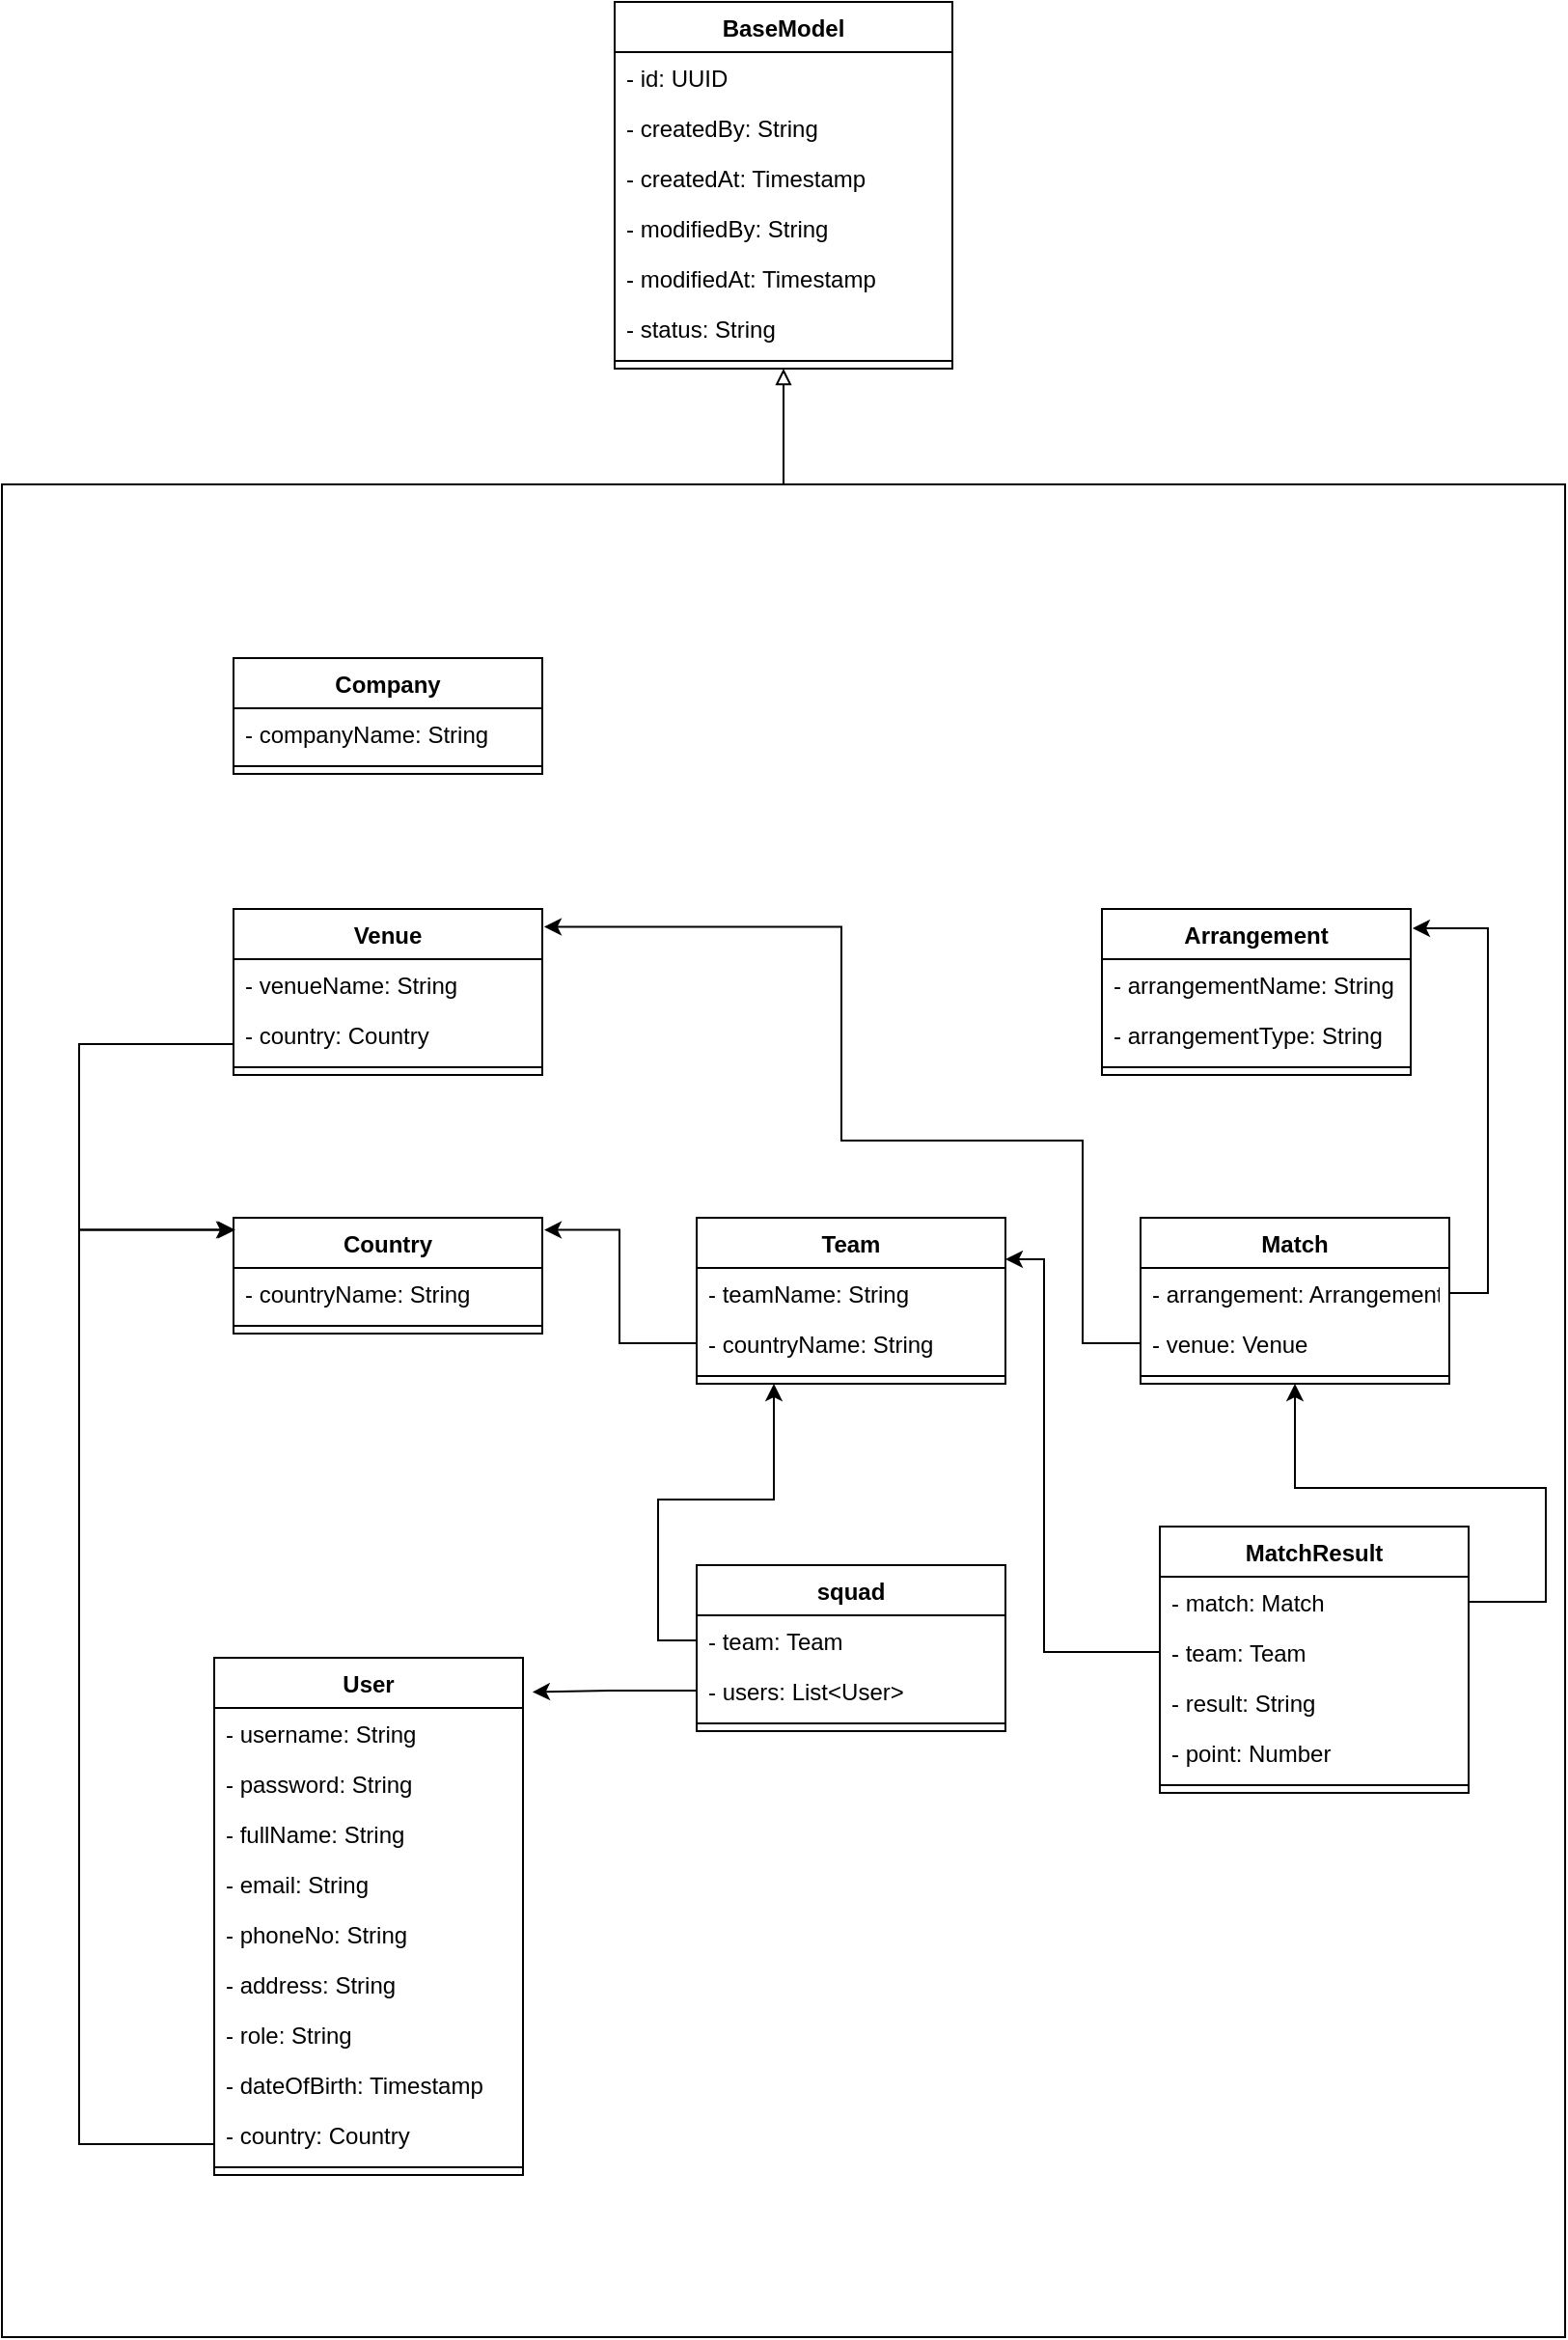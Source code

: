 <mxfile version="14.9.6" type="device"><diagram id="pavRY5Ff5AZdBSmc_nE6" name="Page-1"><mxGraphModel dx="338" dy="1601" grid="1" gridSize="10" guides="1" tooltips="1" connect="1" arrows="1" fold="1" page="1" pageScale="1" pageWidth="850" pageHeight="1100" math="0" shadow="0"><root><mxCell id="0"/><mxCell id="1" parent="0"/><mxCell id="Xf4mA_3UjRFJncI_C_CG-4" style="edgeStyle=orthogonalEdgeStyle;rounded=0;orthogonalLoop=1;jettySize=auto;html=1;endArrow=block;endFill=0;" edge="1" parent="1" source="Xf4mA_3UjRFJncI_C_CG-3" target="aH9YZH36lYJqa6SZUZgS-5"><mxGeometry relative="1" as="geometry"/></mxCell><mxCell id="Xf4mA_3UjRFJncI_C_CG-3" value="" style="rounded=0;whiteSpace=wrap;html=1;" vertex="1" parent="1"><mxGeometry x="40" y="20" width="810" height="960" as="geometry"/></mxCell><mxCell id="aH9YZH36lYJqa6SZUZgS-1" value="Company" style="swimlane;fontStyle=1;align=center;verticalAlign=top;childLayout=stackLayout;horizontal=1;startSize=26;horizontalStack=0;resizeParent=1;resizeParentMax=0;resizeLast=0;collapsible=1;marginBottom=0;" parent="1" vertex="1"><mxGeometry x="160" y="110" width="160" height="60" as="geometry"/></mxCell><mxCell id="aH9YZH36lYJqa6SZUZgS-2" value="- companyName: String" style="text;strokeColor=none;fillColor=none;align=left;verticalAlign=top;spacingLeft=4;spacingRight=4;overflow=hidden;rotatable=0;points=[[0,0.5],[1,0.5]];portConstraint=eastwest;" parent="aH9YZH36lYJqa6SZUZgS-1" vertex="1"><mxGeometry y="26" width="160" height="26" as="geometry"/></mxCell><mxCell id="aH9YZH36lYJqa6SZUZgS-3" value="" style="line;strokeWidth=1;fillColor=none;align=left;verticalAlign=middle;spacingTop=-1;spacingLeft=3;spacingRight=3;rotatable=0;labelPosition=right;points=[];portConstraint=eastwest;" parent="aH9YZH36lYJqa6SZUZgS-1" vertex="1"><mxGeometry y="52" width="160" height="8" as="geometry"/></mxCell><mxCell id="aH9YZH36lYJqa6SZUZgS-5" value="BaseModel" style="swimlane;fontStyle=1;align=center;verticalAlign=top;childLayout=stackLayout;horizontal=1;startSize=26;horizontalStack=0;resizeParent=1;resizeParentMax=0;resizeLast=0;collapsible=1;marginBottom=0;" parent="1" vertex="1"><mxGeometry x="357.5" y="-230" width="175" height="190" as="geometry"/></mxCell><mxCell id="aH9YZH36lYJqa6SZUZgS-6" value="- id: UUID" style="text;strokeColor=none;fillColor=none;align=left;verticalAlign=top;spacingLeft=4;spacingRight=4;overflow=hidden;rotatable=0;points=[[0,0.5],[1,0.5]];portConstraint=eastwest;" parent="aH9YZH36lYJqa6SZUZgS-5" vertex="1"><mxGeometry y="26" width="175" height="26" as="geometry"/></mxCell><mxCell id="aH9YZH36lYJqa6SZUZgS-8" value="- createdBy: String" style="text;strokeColor=none;fillColor=none;align=left;verticalAlign=top;spacingLeft=4;spacingRight=4;overflow=hidden;rotatable=0;points=[[0,0.5],[1,0.5]];portConstraint=eastwest;" parent="aH9YZH36lYJqa6SZUZgS-5" vertex="1"><mxGeometry y="52" width="175" height="26" as="geometry"/></mxCell><mxCell id="aH9YZH36lYJqa6SZUZgS-12" value="- createdAt: Timestamp" style="text;strokeColor=none;fillColor=none;align=left;verticalAlign=top;spacingLeft=4;spacingRight=4;overflow=hidden;rotatable=0;points=[[0,0.5],[1,0.5]];portConstraint=eastwest;" parent="aH9YZH36lYJqa6SZUZgS-5" vertex="1"><mxGeometry y="78" width="175" height="26" as="geometry"/></mxCell><mxCell id="aH9YZH36lYJqa6SZUZgS-14" value="- modifiedBy: String" style="text;strokeColor=none;fillColor=none;align=left;verticalAlign=top;spacingLeft=4;spacingRight=4;overflow=hidden;rotatable=0;points=[[0,0.5],[1,0.5]];portConstraint=eastwest;" parent="aH9YZH36lYJqa6SZUZgS-5" vertex="1"><mxGeometry y="104" width="175" height="26" as="geometry"/></mxCell><mxCell id="aH9YZH36lYJqa6SZUZgS-15" value="- modifiedAt: Timestamp" style="text;strokeColor=none;fillColor=none;align=left;verticalAlign=top;spacingLeft=4;spacingRight=4;overflow=hidden;rotatable=0;points=[[0,0.5],[1,0.5]];portConstraint=eastwest;" parent="aH9YZH36lYJqa6SZUZgS-5" vertex="1"><mxGeometry y="130" width="175" height="26" as="geometry"/></mxCell><mxCell id="aH9YZH36lYJqa6SZUZgS-13" value="- status: String" style="text;strokeColor=none;fillColor=none;align=left;verticalAlign=top;spacingLeft=4;spacingRight=4;overflow=hidden;rotatable=0;points=[[0,0.5],[1,0.5]];portConstraint=eastwest;" parent="aH9YZH36lYJqa6SZUZgS-5" vertex="1"><mxGeometry y="156" width="175" height="26" as="geometry"/></mxCell><mxCell id="aH9YZH36lYJqa6SZUZgS-7" value="" style="line;strokeWidth=1;fillColor=none;align=left;verticalAlign=middle;spacingTop=-1;spacingLeft=3;spacingRight=3;rotatable=0;labelPosition=right;points=[];portConstraint=eastwest;" parent="aH9YZH36lYJqa6SZUZgS-5" vertex="1"><mxGeometry y="182" width="175" height="8" as="geometry"/></mxCell><mxCell id="aH9YZH36lYJqa6SZUZgS-16" value="Country" style="swimlane;fontStyle=1;align=center;verticalAlign=top;childLayout=stackLayout;horizontal=1;startSize=26;horizontalStack=0;resizeParent=1;resizeParentMax=0;resizeLast=0;collapsible=1;marginBottom=0;" parent="1" vertex="1"><mxGeometry x="160" y="400" width="160" height="60" as="geometry"/></mxCell><mxCell id="aH9YZH36lYJqa6SZUZgS-18" value="- countryName: String" style="text;strokeColor=none;fillColor=none;align=left;verticalAlign=top;spacingLeft=4;spacingRight=4;overflow=hidden;rotatable=0;points=[[0,0.5],[1,0.5]];portConstraint=eastwest;" parent="aH9YZH36lYJqa6SZUZgS-16" vertex="1"><mxGeometry y="26" width="160" height="26" as="geometry"/></mxCell><mxCell id="aH9YZH36lYJqa6SZUZgS-19" value="" style="line;strokeWidth=1;fillColor=none;align=left;verticalAlign=middle;spacingTop=-1;spacingLeft=3;spacingRight=3;rotatable=0;labelPosition=right;points=[];portConstraint=eastwest;" parent="aH9YZH36lYJqa6SZUZgS-16" vertex="1"><mxGeometry y="52" width="160" height="8" as="geometry"/></mxCell><mxCell id="aH9YZH36lYJqa6SZUZgS-20" value="User" style="swimlane;fontStyle=1;align=center;verticalAlign=top;childLayout=stackLayout;horizontal=1;startSize=26;horizontalStack=0;resizeParent=1;resizeParentMax=0;resizeLast=0;collapsible=1;marginBottom=0;" parent="1" vertex="1"><mxGeometry x="150" y="628" width="160" height="268" as="geometry"/></mxCell><mxCell id="aH9YZH36lYJqa6SZUZgS-22" value="- username: String" style="text;strokeColor=none;fillColor=none;align=left;verticalAlign=top;spacingLeft=4;spacingRight=4;overflow=hidden;rotatable=0;points=[[0,0.5],[1,0.5]];portConstraint=eastwest;" parent="aH9YZH36lYJqa6SZUZgS-20" vertex="1"><mxGeometry y="26" width="160" height="26" as="geometry"/></mxCell><mxCell id="aH9YZH36lYJqa6SZUZgS-24" value="- password: String" style="text;strokeColor=none;fillColor=none;align=left;verticalAlign=top;spacingLeft=4;spacingRight=4;overflow=hidden;rotatable=0;points=[[0,0.5],[1,0.5]];portConstraint=eastwest;" parent="aH9YZH36lYJqa6SZUZgS-20" vertex="1"><mxGeometry y="52" width="160" height="26" as="geometry"/></mxCell><mxCell id="Xf4mA_3UjRFJncI_C_CG-1" value="- fullName: String" style="text;strokeColor=none;fillColor=none;align=left;verticalAlign=top;spacingLeft=4;spacingRight=4;overflow=hidden;rotatable=0;points=[[0,0.5],[1,0.5]];portConstraint=eastwest;" vertex="1" parent="aH9YZH36lYJqa6SZUZgS-20"><mxGeometry y="78" width="160" height="26" as="geometry"/></mxCell><mxCell id="aH9YZH36lYJqa6SZUZgS-25" value="- email: String" style="text;strokeColor=none;fillColor=none;align=left;verticalAlign=top;spacingLeft=4;spacingRight=4;overflow=hidden;rotatable=0;points=[[0,0.5],[1,0.5]];portConstraint=eastwest;" parent="aH9YZH36lYJqa6SZUZgS-20" vertex="1"><mxGeometry y="104" width="160" height="26" as="geometry"/></mxCell><mxCell id="aH9YZH36lYJqa6SZUZgS-26" value="- phoneNo: String" style="text;strokeColor=none;fillColor=none;align=left;verticalAlign=top;spacingLeft=4;spacingRight=4;overflow=hidden;rotatable=0;points=[[0,0.5],[1,0.5]];portConstraint=eastwest;" parent="aH9YZH36lYJqa6SZUZgS-20" vertex="1"><mxGeometry y="130" width="160" height="26" as="geometry"/></mxCell><mxCell id="aH9YZH36lYJqa6SZUZgS-27" value="- address: String" style="text;strokeColor=none;fillColor=none;align=left;verticalAlign=top;spacingLeft=4;spacingRight=4;overflow=hidden;rotatable=0;points=[[0,0.5],[1,0.5]];portConstraint=eastwest;" parent="aH9YZH36lYJqa6SZUZgS-20" vertex="1"><mxGeometry y="156" width="160" height="26" as="geometry"/></mxCell><mxCell id="aH9YZH36lYJqa6SZUZgS-39" value="- role: String" style="text;strokeColor=none;fillColor=none;align=left;verticalAlign=top;spacingLeft=4;spacingRight=4;overflow=hidden;rotatable=0;points=[[0,0.5],[1,0.5]];portConstraint=eastwest;" parent="aH9YZH36lYJqa6SZUZgS-20" vertex="1"><mxGeometry y="182" width="160" height="26" as="geometry"/></mxCell><mxCell id="aH9YZH36lYJqa6SZUZgS-91" value="- dateOfBirth: Timestamp" style="text;strokeColor=none;fillColor=none;align=left;verticalAlign=top;spacingLeft=4;spacingRight=4;overflow=hidden;rotatable=0;points=[[0,0.5],[1,0.5]];portConstraint=eastwest;" parent="aH9YZH36lYJqa6SZUZgS-20" vertex="1"><mxGeometry y="208" width="160" height="26" as="geometry"/></mxCell><mxCell id="aH9YZH36lYJqa6SZUZgS-40" value="- country: Country" style="text;strokeColor=none;fillColor=none;align=left;verticalAlign=top;spacingLeft=4;spacingRight=4;overflow=hidden;rotatable=0;points=[[0,0.5],[1,0.5]];portConstraint=eastwest;" parent="aH9YZH36lYJqa6SZUZgS-20" vertex="1"><mxGeometry y="234" width="160" height="26" as="geometry"/></mxCell><mxCell id="aH9YZH36lYJqa6SZUZgS-23" value="" style="line;strokeWidth=1;fillColor=none;align=left;verticalAlign=middle;spacingTop=-1;spacingLeft=3;spacingRight=3;rotatable=0;labelPosition=right;points=[];portConstraint=eastwest;" parent="aH9YZH36lYJqa6SZUZgS-20" vertex="1"><mxGeometry y="260" width="160" height="8" as="geometry"/></mxCell><mxCell id="aH9YZH36lYJqa6SZUZgS-29" value="Team" style="swimlane;fontStyle=1;align=center;verticalAlign=top;childLayout=stackLayout;horizontal=1;startSize=26;horizontalStack=0;resizeParent=1;resizeParentMax=0;resizeLast=0;collapsible=1;marginBottom=0;" parent="1" vertex="1"><mxGeometry x="400" y="400" width="160" height="86" as="geometry"/></mxCell><mxCell id="aH9YZH36lYJqa6SZUZgS-31" value="- teamName: String" style="text;strokeColor=none;fillColor=none;align=left;verticalAlign=top;spacingLeft=4;spacingRight=4;overflow=hidden;rotatable=0;points=[[0,0.5],[1,0.5]];portConstraint=eastwest;" parent="aH9YZH36lYJqa6SZUZgS-29" vertex="1"><mxGeometry y="26" width="160" height="26" as="geometry"/></mxCell><mxCell id="aH9YZH36lYJqa6SZUZgS-41" value="- countryName: String" style="text;strokeColor=none;fillColor=none;align=left;verticalAlign=top;spacingLeft=4;spacingRight=4;overflow=hidden;rotatable=0;points=[[0,0.5],[1,0.5]];portConstraint=eastwest;" parent="aH9YZH36lYJqa6SZUZgS-29" vertex="1"><mxGeometry y="52" width="160" height="26" as="geometry"/></mxCell><mxCell id="aH9YZH36lYJqa6SZUZgS-37" value="" style="line;strokeWidth=1;fillColor=none;align=left;verticalAlign=middle;spacingTop=-1;spacingLeft=3;spacingRight=3;rotatable=0;labelPosition=right;points=[];portConstraint=eastwest;" parent="aH9YZH36lYJqa6SZUZgS-29" vertex="1"><mxGeometry y="78" width="160" height="8" as="geometry"/></mxCell><mxCell id="aH9YZH36lYJqa6SZUZgS-51" value="squad" style="swimlane;fontStyle=1;align=center;verticalAlign=top;childLayout=stackLayout;horizontal=1;startSize=26;horizontalStack=0;resizeParent=1;resizeParentMax=0;resizeLast=0;collapsible=1;marginBottom=0;" parent="1" vertex="1"><mxGeometry x="400" y="580" width="160" height="86" as="geometry"/></mxCell><mxCell id="aH9YZH36lYJqa6SZUZgS-53" value="- team: Team" style="text;strokeColor=none;fillColor=none;align=left;verticalAlign=top;spacingLeft=4;spacingRight=4;overflow=hidden;rotatable=0;points=[[0,0.5],[1,0.5]];portConstraint=eastwest;" parent="aH9YZH36lYJqa6SZUZgS-51" vertex="1"><mxGeometry y="26" width="160" height="26" as="geometry"/></mxCell><mxCell id="aH9YZH36lYJqa6SZUZgS-54" value="- users: List&lt;User&gt;" style="text;strokeColor=none;fillColor=none;align=left;verticalAlign=top;spacingLeft=4;spacingRight=4;overflow=hidden;rotatable=0;points=[[0,0.5],[1,0.5]];portConstraint=eastwest;" parent="aH9YZH36lYJqa6SZUZgS-51" vertex="1"><mxGeometry y="52" width="160" height="26" as="geometry"/></mxCell><mxCell id="aH9YZH36lYJqa6SZUZgS-55" value="" style="line;strokeWidth=1;fillColor=none;align=left;verticalAlign=middle;spacingTop=-1;spacingLeft=3;spacingRight=3;rotatable=0;labelPosition=right;points=[];portConstraint=eastwest;" parent="aH9YZH36lYJqa6SZUZgS-51" vertex="1"><mxGeometry y="78" width="160" height="8" as="geometry"/></mxCell><mxCell id="aH9YZH36lYJqa6SZUZgS-56" style="edgeStyle=orthogonalEdgeStyle;rounded=0;orthogonalLoop=1;jettySize=auto;html=1;entryX=1.031;entryY=0.066;entryDx=0;entryDy=0;entryPerimeter=0;" parent="1" source="aH9YZH36lYJqa6SZUZgS-54" target="aH9YZH36lYJqa6SZUZgS-20" edge="1"><mxGeometry relative="1" as="geometry"/></mxCell><mxCell id="aH9YZH36lYJqa6SZUZgS-57" style="edgeStyle=orthogonalEdgeStyle;rounded=0;orthogonalLoop=1;jettySize=auto;html=1;entryX=1.006;entryY=0.105;entryDx=0;entryDy=0;entryPerimeter=0;" parent="1" source="aH9YZH36lYJqa6SZUZgS-41" target="aH9YZH36lYJqa6SZUZgS-16" edge="1"><mxGeometry relative="1" as="geometry"/></mxCell><mxCell id="aH9YZH36lYJqa6SZUZgS-58" style="edgeStyle=orthogonalEdgeStyle;rounded=0;orthogonalLoop=1;jettySize=auto;html=1;entryX=0.006;entryY=0.105;entryDx=0;entryDy=0;entryPerimeter=0;" parent="1" source="aH9YZH36lYJqa6SZUZgS-40" target="aH9YZH36lYJqa6SZUZgS-16" edge="1"><mxGeometry relative="1" as="geometry"><Array as="points"><mxPoint x="80" y="880"/><mxPoint x="80" y="406"/></Array></mxGeometry></mxCell><mxCell id="aH9YZH36lYJqa6SZUZgS-59" value="Arrangement" style="swimlane;fontStyle=1;align=center;verticalAlign=top;childLayout=stackLayout;horizontal=1;startSize=26;horizontalStack=0;resizeParent=1;resizeParentMax=0;resizeLast=0;collapsible=1;marginBottom=0;" parent="1" vertex="1"><mxGeometry x="610" y="240" width="160" height="86" as="geometry"/></mxCell><mxCell id="aH9YZH36lYJqa6SZUZgS-61" value="- arrangementName: String" style="text;strokeColor=none;fillColor=none;align=left;verticalAlign=top;spacingLeft=4;spacingRight=4;overflow=hidden;rotatable=0;points=[[0,0.5],[1,0.5]];portConstraint=eastwest;" parent="aH9YZH36lYJqa6SZUZgS-59" vertex="1"><mxGeometry y="26" width="160" height="26" as="geometry"/></mxCell><mxCell id="aH9YZH36lYJqa6SZUZgS-80" value="- arrangementType: String" style="text;strokeColor=none;fillColor=none;align=left;verticalAlign=top;spacingLeft=4;spacingRight=4;overflow=hidden;rotatable=0;points=[[0,0.5],[1,0.5]];portConstraint=eastwest;" parent="aH9YZH36lYJqa6SZUZgS-59" vertex="1"><mxGeometry y="52" width="160" height="26" as="geometry"/></mxCell><mxCell id="aH9YZH36lYJqa6SZUZgS-63" value="" style="line;strokeWidth=1;fillColor=none;align=left;verticalAlign=middle;spacingTop=-1;spacingLeft=3;spacingRight=3;rotatable=0;labelPosition=right;points=[];portConstraint=eastwest;" parent="aH9YZH36lYJqa6SZUZgS-59" vertex="1"><mxGeometry y="78" width="160" height="8" as="geometry"/></mxCell><mxCell id="aH9YZH36lYJqa6SZUZgS-66" value="Venue" style="swimlane;fontStyle=1;align=center;verticalAlign=top;childLayout=stackLayout;horizontal=1;startSize=26;horizontalStack=0;resizeParent=1;resizeParentMax=0;resizeLast=0;collapsible=1;marginBottom=0;" parent="1" vertex="1"><mxGeometry x="160" y="240" width="160" height="86" as="geometry"/></mxCell><mxCell id="aH9YZH36lYJqa6SZUZgS-68" value="- venueName: String" style="text;strokeColor=none;fillColor=none;align=left;verticalAlign=top;spacingLeft=4;spacingRight=4;overflow=hidden;rotatable=0;points=[[0,0.5],[1,0.5]];portConstraint=eastwest;" parent="aH9YZH36lYJqa6SZUZgS-66" vertex="1"><mxGeometry y="26" width="160" height="26" as="geometry"/></mxCell><mxCell id="aH9YZH36lYJqa6SZUZgS-69" value="- country: Country" style="text;strokeColor=none;fillColor=none;align=left;verticalAlign=top;spacingLeft=4;spacingRight=4;overflow=hidden;rotatable=0;points=[[0,0.5],[1,0.5]];portConstraint=eastwest;" parent="aH9YZH36lYJqa6SZUZgS-66" vertex="1"><mxGeometry y="52" width="160" height="26" as="geometry"/></mxCell><mxCell id="aH9YZH36lYJqa6SZUZgS-70" value="" style="line;strokeWidth=1;fillColor=none;align=left;verticalAlign=middle;spacingTop=-1;spacingLeft=3;spacingRight=3;rotatable=0;labelPosition=right;points=[];portConstraint=eastwest;" parent="aH9YZH36lYJqa6SZUZgS-66" vertex="1"><mxGeometry y="78" width="160" height="8" as="geometry"/></mxCell><mxCell id="aH9YZH36lYJqa6SZUZgS-78" style="edgeStyle=orthogonalEdgeStyle;rounded=0;orthogonalLoop=1;jettySize=auto;html=1;entryX=1.006;entryY=0.107;entryDx=0;entryDy=0;entryPerimeter=0;" parent="1" source="aH9YZH36lYJqa6SZUZgS-79" target="aH9YZH36lYJqa6SZUZgS-66" edge="1"><mxGeometry relative="1" as="geometry"><Array as="points"><mxPoint x="600" y="465"/><mxPoint x="600" y="360"/><mxPoint x="475" y="360"/><mxPoint x="475" y="249"/></Array></mxGeometry></mxCell><mxCell id="aH9YZH36lYJqa6SZUZgS-73" value="Match" style="swimlane;fontStyle=1;align=center;verticalAlign=top;childLayout=stackLayout;horizontal=1;startSize=26;horizontalStack=0;resizeParent=1;resizeParentMax=0;resizeLast=0;collapsible=1;marginBottom=0;" parent="1" vertex="1"><mxGeometry x="630" y="400" width="160" height="86" as="geometry"/></mxCell><mxCell id="aH9YZH36lYJqa6SZUZgS-76" value="- arrangement: Arrangement" style="text;strokeColor=none;fillColor=none;align=left;verticalAlign=top;spacingLeft=4;spacingRight=4;overflow=hidden;rotatable=0;points=[[0,0.5],[1,0.5]];portConstraint=eastwest;" parent="aH9YZH36lYJqa6SZUZgS-73" vertex="1"><mxGeometry y="26" width="160" height="26" as="geometry"/></mxCell><mxCell id="aH9YZH36lYJqa6SZUZgS-79" value="- venue: Venue" style="text;strokeColor=none;fillColor=none;align=left;verticalAlign=top;spacingLeft=4;spacingRight=4;overflow=hidden;rotatable=0;points=[[0,0.5],[1,0.5]];portConstraint=eastwest;" parent="aH9YZH36lYJqa6SZUZgS-73" vertex="1"><mxGeometry y="52" width="160" height="26" as="geometry"/></mxCell><mxCell id="aH9YZH36lYJqa6SZUZgS-77" value="" style="line;strokeWidth=1;fillColor=none;align=left;verticalAlign=middle;spacingTop=-1;spacingLeft=3;spacingRight=3;rotatable=0;labelPosition=right;points=[];portConstraint=eastwest;" parent="aH9YZH36lYJqa6SZUZgS-73" vertex="1"><mxGeometry y="78" width="160" height="8" as="geometry"/></mxCell><mxCell id="aH9YZH36lYJqa6SZUZgS-81" style="edgeStyle=orthogonalEdgeStyle;rounded=0;orthogonalLoop=1;jettySize=auto;html=1;entryX=1.006;entryY=0.116;entryDx=0;entryDy=0;entryPerimeter=0;" parent="1" source="aH9YZH36lYJqa6SZUZgS-76" target="aH9YZH36lYJqa6SZUZgS-59" edge="1"><mxGeometry relative="1" as="geometry"><Array as="points"><mxPoint x="810" y="439"/><mxPoint x="810" y="250"/></Array></mxGeometry></mxCell><mxCell id="aH9YZH36lYJqa6SZUZgS-82" value="MatchResult" style="swimlane;fontStyle=1;align=center;verticalAlign=top;childLayout=stackLayout;horizontal=1;startSize=26;horizontalStack=0;resizeParent=1;resizeParentMax=0;resizeLast=0;collapsible=1;marginBottom=0;" parent="1" vertex="1"><mxGeometry x="640" y="560" width="160" height="138" as="geometry"/></mxCell><mxCell id="aH9YZH36lYJqa6SZUZgS-84" value="- match: Match" style="text;strokeColor=none;fillColor=none;align=left;verticalAlign=top;spacingLeft=4;spacingRight=4;overflow=hidden;rotatable=0;points=[[0,0.5],[1,0.5]];portConstraint=eastwest;" parent="aH9YZH36lYJqa6SZUZgS-82" vertex="1"><mxGeometry y="26" width="160" height="26" as="geometry"/></mxCell><mxCell id="aH9YZH36lYJqa6SZUZgS-85" value="- team: Team" style="text;strokeColor=none;fillColor=none;align=left;verticalAlign=top;spacingLeft=4;spacingRight=4;overflow=hidden;rotatable=0;points=[[0,0.5],[1,0.5]];portConstraint=eastwest;" parent="aH9YZH36lYJqa6SZUZgS-82" vertex="1"><mxGeometry y="52" width="160" height="26" as="geometry"/></mxCell><mxCell id="aH9YZH36lYJqa6SZUZgS-88" value="- result: String" style="text;strokeColor=none;fillColor=none;align=left;verticalAlign=top;spacingLeft=4;spacingRight=4;overflow=hidden;rotatable=0;points=[[0,0.5],[1,0.5]];portConstraint=eastwest;" parent="aH9YZH36lYJqa6SZUZgS-82" vertex="1"><mxGeometry y="78" width="160" height="26" as="geometry"/></mxCell><mxCell id="aH9YZH36lYJqa6SZUZgS-90" value="- point: Number" style="text;strokeColor=none;fillColor=none;align=left;verticalAlign=top;spacingLeft=4;spacingRight=4;overflow=hidden;rotatable=0;points=[[0,0.5],[1,0.5]];portConstraint=eastwest;" parent="aH9YZH36lYJqa6SZUZgS-82" vertex="1"><mxGeometry y="104" width="160" height="26" as="geometry"/></mxCell><mxCell id="aH9YZH36lYJqa6SZUZgS-86" value="" style="line;strokeWidth=1;fillColor=none;align=left;verticalAlign=middle;spacingTop=-1;spacingLeft=3;spacingRight=3;rotatable=0;labelPosition=right;points=[];portConstraint=eastwest;" parent="aH9YZH36lYJqa6SZUZgS-82" vertex="1"><mxGeometry y="130" width="160" height="8" as="geometry"/></mxCell><mxCell id="aH9YZH36lYJqa6SZUZgS-87" style="edgeStyle=orthogonalEdgeStyle;rounded=0;orthogonalLoop=1;jettySize=auto;html=1;" parent="1" source="aH9YZH36lYJqa6SZUZgS-84" target="aH9YZH36lYJqa6SZUZgS-73" edge="1"><mxGeometry relative="1" as="geometry"><Array as="points"><mxPoint x="840" y="599"/><mxPoint x="840" y="540"/><mxPoint x="710" y="540"/></Array></mxGeometry></mxCell><mxCell id="aH9YZH36lYJqa6SZUZgS-89" style="edgeStyle=orthogonalEdgeStyle;rounded=0;orthogonalLoop=1;jettySize=auto;html=1;entryX=1;entryY=0.25;entryDx=0;entryDy=0;" parent="1" source="aH9YZH36lYJqa6SZUZgS-85" target="aH9YZH36lYJqa6SZUZgS-29" edge="1"><mxGeometry relative="1" as="geometry"><Array as="points"><mxPoint x="580" y="625"/><mxPoint x="580" y="422"/></Array></mxGeometry></mxCell><mxCell id="Xf4mA_3UjRFJncI_C_CG-2" style="edgeStyle=orthogonalEdgeStyle;rounded=0;orthogonalLoop=1;jettySize=auto;html=1;entryX=0;entryY=0.105;entryDx=0;entryDy=0;entryPerimeter=0;" edge="1" parent="1" source="aH9YZH36lYJqa6SZUZgS-69" target="aH9YZH36lYJqa6SZUZgS-16"><mxGeometry relative="1" as="geometry"><Array as="points"><mxPoint x="80" y="310"/><mxPoint x="80" y="406"/></Array></mxGeometry></mxCell><mxCell id="Xf4mA_3UjRFJncI_C_CG-5" style="edgeStyle=orthogonalEdgeStyle;rounded=0;orthogonalLoop=1;jettySize=auto;html=1;entryX=0.25;entryY=1;entryDx=0;entryDy=0;endArrow=classic;endFill=1;" edge="1" parent="1" source="aH9YZH36lYJqa6SZUZgS-53" target="aH9YZH36lYJqa6SZUZgS-29"><mxGeometry relative="1" as="geometry"/></mxCell></root></mxGraphModel></diagram></mxfile>